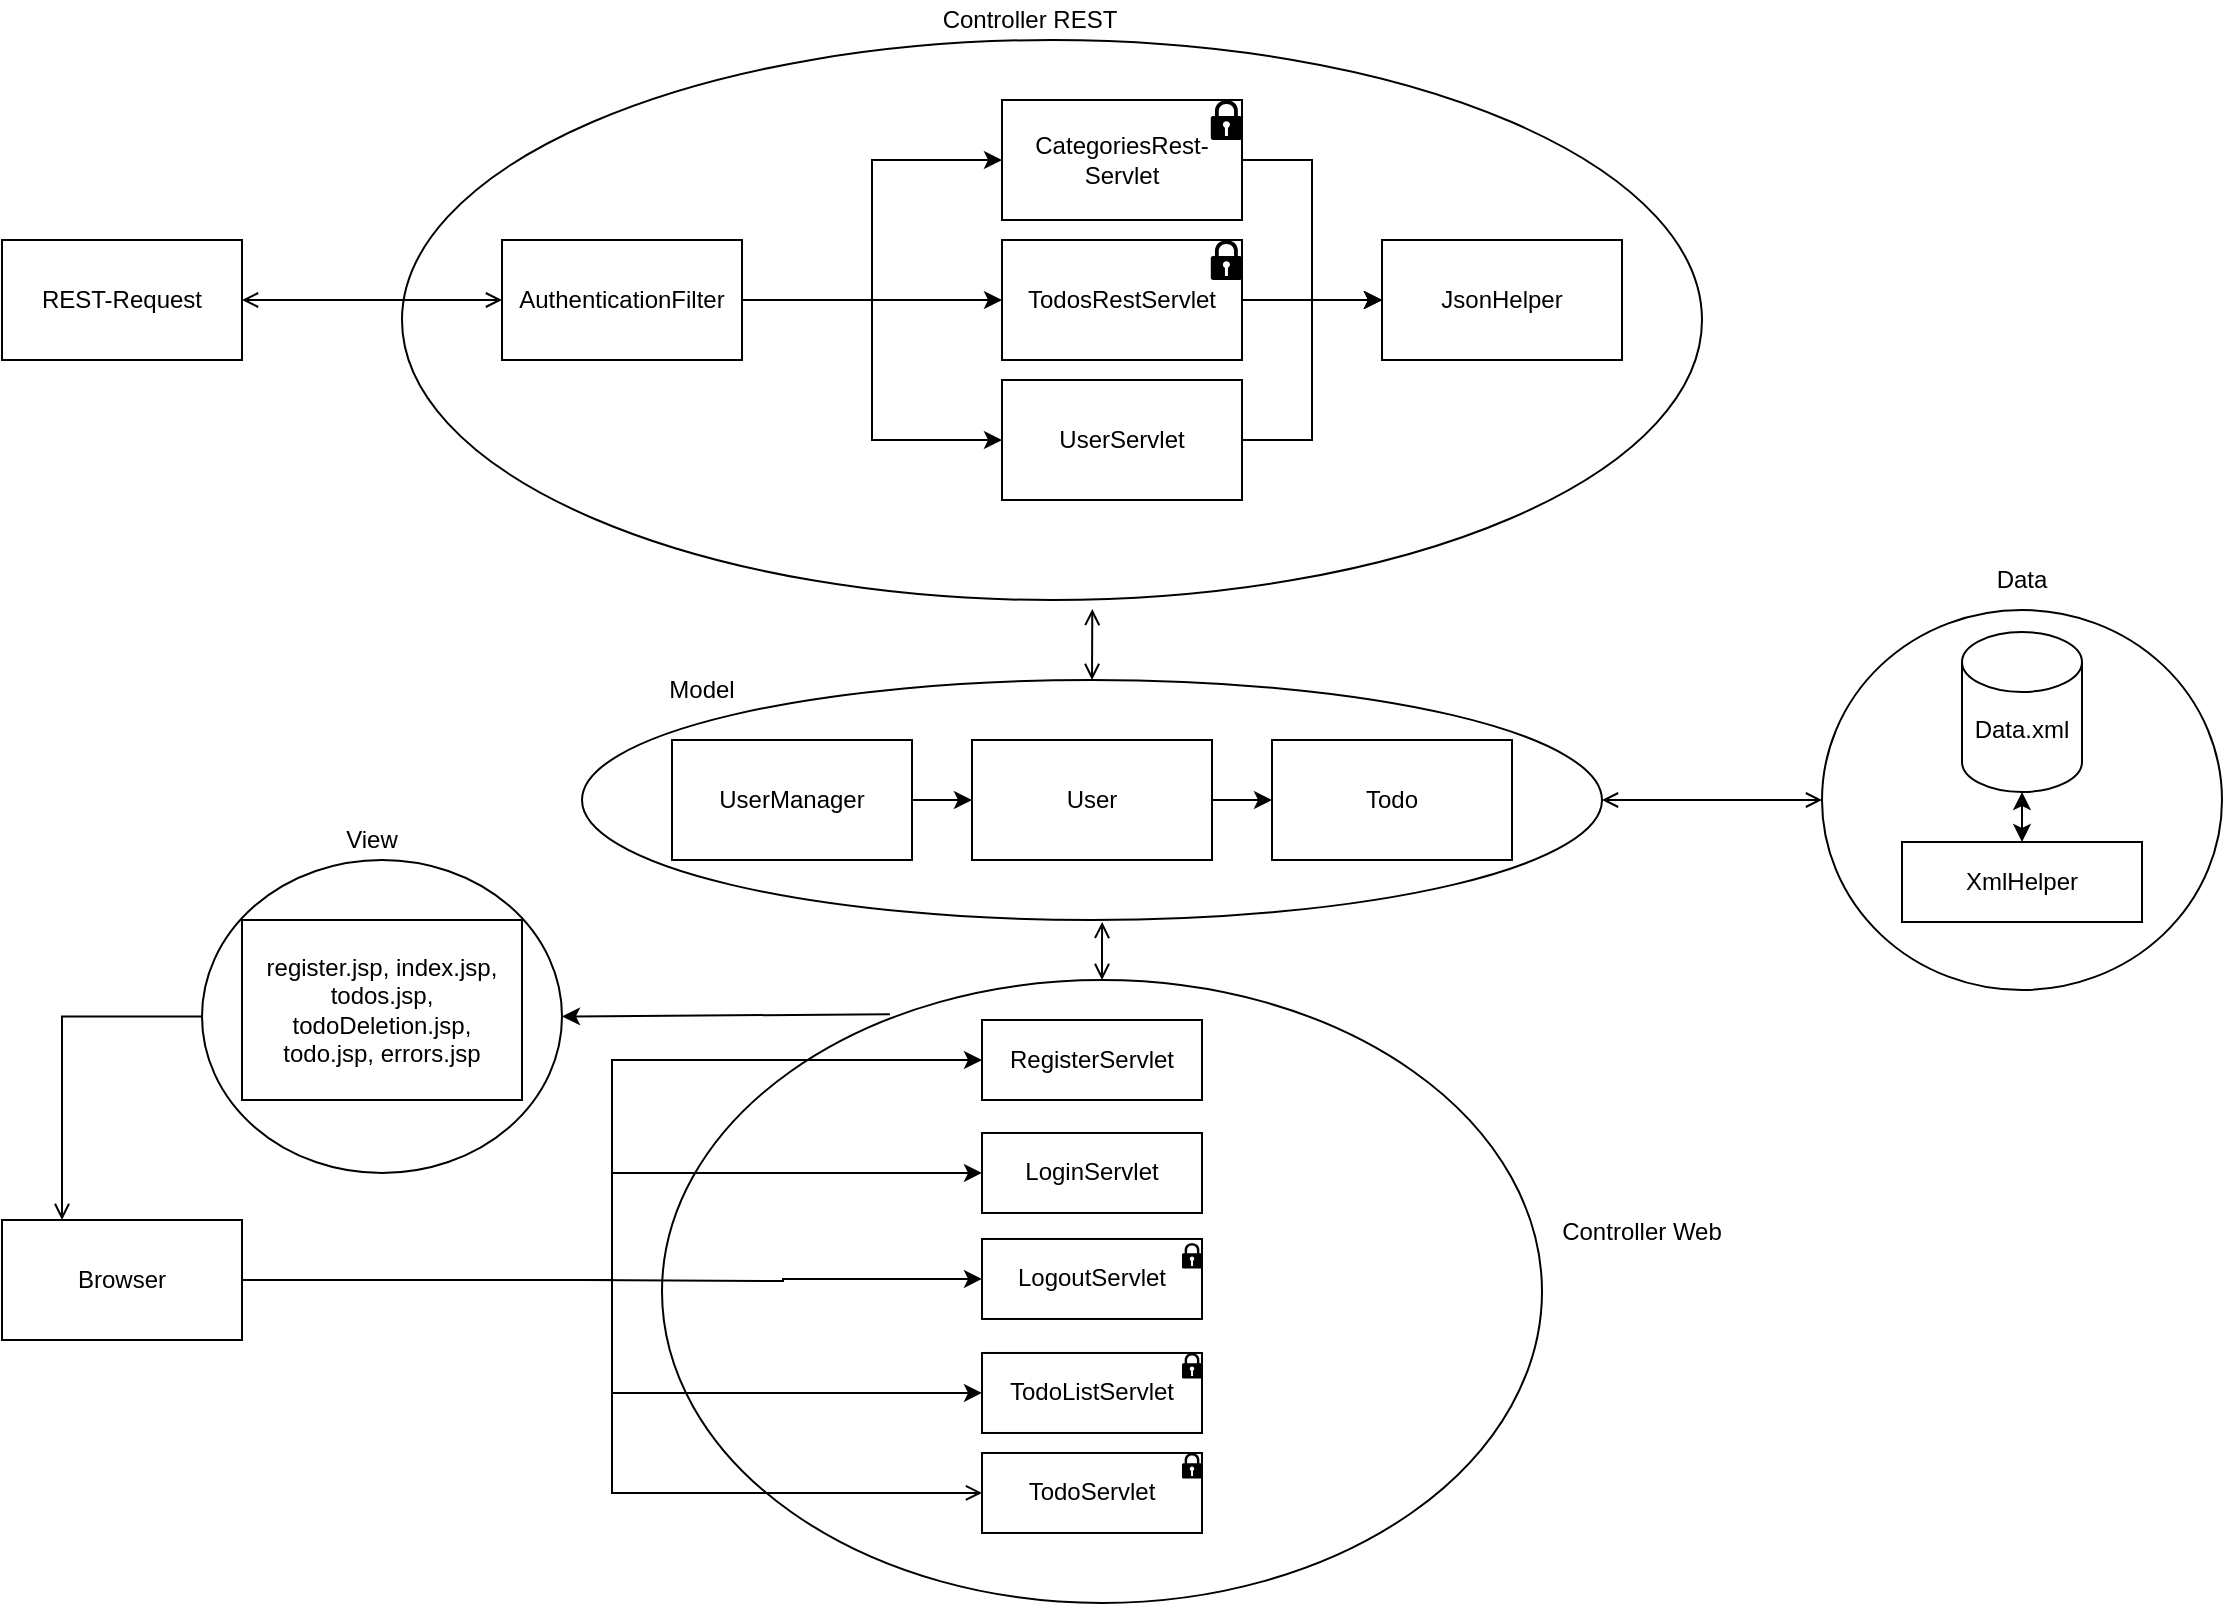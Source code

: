 <mxfile version="14.1.1" type="device"><diagram id="R40wZxtBL9CnfSnLBwkp" name="Page-1"><mxGraphModel dx="1123" dy="666" grid="1" gridSize="10" guides="1" tooltips="1" connect="1" arrows="1" fold="1" page="1" pageScale="1" pageWidth="1169" pageHeight="827" math="0" shadow="0"><root><mxCell id="0"/><mxCell id="1" parent="0"/><mxCell id="ycAPnyb2zeInHbJghZ2l-98" style="edgeStyle=orthogonalEdgeStyle;rounded=0;orthogonalLoop=1;jettySize=auto;html=1;entryX=0.51;entryY=1.008;entryDx=0;entryDy=0;entryPerimeter=0;shadow=0;startArrow=open;startFill=0;endArrow=open;endFill=0;" edge="1" parent="1" source="ycAPnyb2zeInHbJghZ2l-74" target="ycAPnyb2zeInHbJghZ2l-28"><mxGeometry relative="1" as="geometry"/></mxCell><mxCell id="ycAPnyb2zeInHbJghZ2l-74" value="" style="ellipse;whiteSpace=wrap;html=1;fillColor=none;" vertex="1" parent="1"><mxGeometry x="340" y="500" width="440" height="311.49" as="geometry"/></mxCell><mxCell id="ycAPnyb2zeInHbJghZ2l-47" style="edgeStyle=orthogonalEdgeStyle;rounded=0;orthogonalLoop=1;jettySize=auto;html=1;shadow=0;entryX=0.5;entryY=0;entryDx=0;entryDy=0;exitX=0.531;exitY=1.016;exitDx=0;exitDy=0;exitPerimeter=0;startArrow=open;startFill=0;endArrow=open;endFill=0;" edge="1" parent="1" source="ycAPnyb2zeInHbJghZ2l-27" target="ycAPnyb2zeInHbJghZ2l-28"><mxGeometry relative="1" as="geometry"><mxPoint x="870" y="320" as="targetPoint"/></mxGeometry></mxCell><mxCell id="ycAPnyb2zeInHbJghZ2l-27" value="" style="ellipse;whiteSpace=wrap;html=1;fillColor=none;" vertex="1" parent="1"><mxGeometry x="210" y="30" width="650" height="280" as="geometry"/></mxCell><mxCell id="ycAPnyb2zeInHbJghZ2l-49" style="edgeStyle=orthogonalEdgeStyle;rounded=0;orthogonalLoop=1;jettySize=auto;html=1;entryX=0;entryY=0.5;entryDx=0;entryDy=0;shadow=0;startArrow=open;startFill=0;endArrow=open;endFill=0;" edge="1" parent="1" source="ycAPnyb2zeInHbJghZ2l-28" target="ycAPnyb2zeInHbJghZ2l-30"><mxGeometry relative="1" as="geometry"/></mxCell><mxCell id="ycAPnyb2zeInHbJghZ2l-28" value="" style="ellipse;whiteSpace=wrap;html=1;fillColor=none;" vertex="1" parent="1"><mxGeometry x="300" y="350" width="510" height="120" as="geometry"/></mxCell><mxCell id="ycAPnyb2zeInHbJghZ2l-4" style="edgeStyle=orthogonalEdgeStyle;rounded=0;orthogonalLoop=1;jettySize=auto;html=1;exitX=1;exitY=0.5;exitDx=0;exitDy=0;entryX=0;entryY=0.5;entryDx=0;entryDy=0;shadow=0;startArrow=open;startFill=0;endArrow=open;endFill=0;" edge="1" parent="1" source="ycAPnyb2zeInHbJghZ2l-5" target="ycAPnyb2zeInHbJghZ2l-6"><mxGeometry relative="1" as="geometry"><mxPoint x="240" y="160" as="targetPoint"/><mxPoint x="270" y="150" as="sourcePoint"/></mxGeometry></mxCell><mxCell id="ycAPnyb2zeInHbJghZ2l-40" style="edgeStyle=orthogonalEdgeStyle;rounded=0;orthogonalLoop=1;jettySize=auto;html=1;entryX=0;entryY=0.5;entryDx=0;entryDy=0;shadow=0;" edge="1" parent="1" target="ycAPnyb2zeInHbJghZ2l-37"><mxGeometry relative="1" as="geometry"><mxPoint x="300" y="650.0" as="sourcePoint"/></mxGeometry></mxCell><mxCell id="ycAPnyb2zeInHbJghZ2l-41" style="edgeStyle=orthogonalEdgeStyle;rounded=0;orthogonalLoop=1;jettySize=auto;html=1;entryX=0;entryY=0.5;entryDx=0;entryDy=0;shadow=0;exitX=1;exitY=0.5;exitDx=0;exitDy=0;" edge="1" parent="1" source="ycAPnyb2zeInHbJghZ2l-3" target="ycAPnyb2zeInHbJghZ2l-36"><mxGeometry relative="1" as="geometry"><mxPoint x="300" y="650.0" as="sourcePoint"/></mxGeometry></mxCell><mxCell id="ycAPnyb2zeInHbJghZ2l-42" style="edgeStyle=orthogonalEdgeStyle;rounded=0;orthogonalLoop=1;jettySize=auto;html=1;entryX=0;entryY=0.5;entryDx=0;entryDy=0;shadow=0;exitX=1;exitY=0.5;exitDx=0;exitDy=0;" edge="1" parent="1" source="ycAPnyb2zeInHbJghZ2l-3" target="ycAPnyb2zeInHbJghZ2l-34"><mxGeometry relative="1" as="geometry"><mxPoint x="300" y="650.0" as="sourcePoint"/></mxGeometry></mxCell><mxCell id="ycAPnyb2zeInHbJghZ2l-43" style="edgeStyle=orthogonalEdgeStyle;rounded=0;orthogonalLoop=1;jettySize=auto;html=1;entryX=0;entryY=0.5;entryDx=0;entryDy=0;shadow=0;exitX=1;exitY=0.5;exitDx=0;exitDy=0;" edge="1" parent="1" source="ycAPnyb2zeInHbJghZ2l-3" target="ycAPnyb2zeInHbJghZ2l-38"><mxGeometry relative="1" as="geometry"><mxPoint x="300" y="650.0" as="sourcePoint"/></mxGeometry></mxCell><mxCell id="ycAPnyb2zeInHbJghZ2l-44" style="edgeStyle=orthogonalEdgeStyle;rounded=0;orthogonalLoop=1;jettySize=auto;html=1;entryX=0;entryY=0.5;entryDx=0;entryDy=0;shadow=0;endArrow=open;endFill=0;startArrow=none;startFill=0;exitX=1;exitY=0.5;exitDx=0;exitDy=0;" edge="1" parent="1" source="ycAPnyb2zeInHbJghZ2l-3" target="ycAPnyb2zeInHbJghZ2l-39"><mxGeometry relative="1" as="geometry"><mxPoint x="300" y="650.0" as="sourcePoint"/></mxGeometry></mxCell><mxCell id="ycAPnyb2zeInHbJghZ2l-3" value="Browser" style="rounded=0;whiteSpace=wrap;html=1;" vertex="1" parent="1"><mxGeometry x="10" y="620" width="120" height="60" as="geometry"/></mxCell><mxCell id="ycAPnyb2zeInHbJghZ2l-5" value="REST-Request" style="rounded=0;whiteSpace=wrap;html=1;" vertex="1" parent="1"><mxGeometry x="10" y="130" width="120" height="60" as="geometry"/></mxCell><mxCell id="ycAPnyb2zeInHbJghZ2l-12" style="edgeStyle=orthogonalEdgeStyle;rounded=0;orthogonalLoop=1;jettySize=auto;html=1;entryX=0;entryY=0.5;entryDx=0;entryDy=0;shadow=0;" edge="1" parent="1" source="ycAPnyb2zeInHbJghZ2l-6" target="ycAPnyb2zeInHbJghZ2l-7"><mxGeometry relative="1" as="geometry"/></mxCell><mxCell id="ycAPnyb2zeInHbJghZ2l-13" style="edgeStyle=orthogonalEdgeStyle;rounded=0;orthogonalLoop=1;jettySize=auto;html=1;entryX=0;entryY=0.5;entryDx=0;entryDy=0;shadow=0;" edge="1" parent="1" source="ycAPnyb2zeInHbJghZ2l-6" target="ycAPnyb2zeInHbJghZ2l-8"><mxGeometry relative="1" as="geometry"/></mxCell><mxCell id="ycAPnyb2zeInHbJghZ2l-14" style="edgeStyle=orthogonalEdgeStyle;rounded=0;orthogonalLoop=1;jettySize=auto;html=1;entryX=0;entryY=0.5;entryDx=0;entryDy=0;shadow=0;" edge="1" parent="1" source="ycAPnyb2zeInHbJghZ2l-6" target="ycAPnyb2zeInHbJghZ2l-9"><mxGeometry relative="1" as="geometry"/></mxCell><mxCell id="ycAPnyb2zeInHbJghZ2l-6" value="AuthenticationFilter" style="rounded=0;whiteSpace=wrap;html=1;" vertex="1" parent="1"><mxGeometry x="260" y="130" width="120" height="60" as="geometry"/></mxCell><mxCell id="ycAPnyb2zeInHbJghZ2l-52" style="edgeStyle=orthogonalEdgeStyle;rounded=0;orthogonalLoop=1;jettySize=auto;html=1;entryX=0;entryY=0.5;entryDx=0;entryDy=0;shadow=0;" edge="1" parent="1" source="ycAPnyb2zeInHbJghZ2l-7" target="ycAPnyb2zeInHbJghZ2l-32"><mxGeometry relative="1" as="geometry"/></mxCell><mxCell id="ycAPnyb2zeInHbJghZ2l-7" value="CategoriesRest-Servlet" style="rounded=0;whiteSpace=wrap;html=1;" vertex="1" parent="1"><mxGeometry x="510" y="60" width="120" height="60" as="geometry"/></mxCell><mxCell id="ycAPnyb2zeInHbJghZ2l-53" style="edgeStyle=orthogonalEdgeStyle;rounded=0;orthogonalLoop=1;jettySize=auto;html=1;entryX=0;entryY=0.5;entryDx=0;entryDy=0;shadow=0;" edge="1" parent="1" source="ycAPnyb2zeInHbJghZ2l-8" target="ycAPnyb2zeInHbJghZ2l-32"><mxGeometry relative="1" as="geometry"/></mxCell><mxCell id="ycAPnyb2zeInHbJghZ2l-8" value="TodosRestServlet" style="rounded=0;whiteSpace=wrap;html=1;" vertex="1" parent="1"><mxGeometry x="510" y="130" width="120" height="60" as="geometry"/></mxCell><mxCell id="ycAPnyb2zeInHbJghZ2l-54" style="edgeStyle=orthogonalEdgeStyle;rounded=0;orthogonalLoop=1;jettySize=auto;html=1;entryX=0;entryY=0.5;entryDx=0;entryDy=0;shadow=0;" edge="1" parent="1" source="ycAPnyb2zeInHbJghZ2l-9" target="ycAPnyb2zeInHbJghZ2l-32"><mxGeometry relative="1" as="geometry"/></mxCell><mxCell id="ycAPnyb2zeInHbJghZ2l-9" value="UserServlet" style="rounded=0;whiteSpace=wrap;html=1;" vertex="1" parent="1"><mxGeometry x="510" y="200" width="120" height="60" as="geometry"/></mxCell><mxCell id="ycAPnyb2zeInHbJghZ2l-16" value="" style="aspect=fixed;pointerEvents=1;shadow=0;dashed=0;html=1;strokeColor=none;labelPosition=center;verticalLabelPosition=bottom;verticalAlign=top;align=center;shape=mxgraph.mscae.enterprise.lock;fillColor=#000000;" vertex="1" parent="1"><mxGeometry x="614.4" y="60" width="15.6" height="20" as="geometry"/></mxCell><mxCell id="ycAPnyb2zeInHbJghZ2l-19" value="" style="aspect=fixed;pointerEvents=1;shadow=0;dashed=0;html=1;strokeColor=none;labelPosition=center;verticalLabelPosition=bottom;verticalAlign=top;align=center;shape=mxgraph.mscae.enterprise.lock;fillColor=#000000;" vertex="1" parent="1"><mxGeometry x="614.4" y="130" width="15.6" height="20" as="geometry"/></mxCell><mxCell id="ycAPnyb2zeInHbJghZ2l-24" style="edgeStyle=orthogonalEdgeStyle;rounded=0;orthogonalLoop=1;jettySize=auto;html=1;shadow=0;" edge="1" parent="1" source="ycAPnyb2zeInHbJghZ2l-21" target="ycAPnyb2zeInHbJghZ2l-22"><mxGeometry relative="1" as="geometry"/></mxCell><mxCell id="ycAPnyb2zeInHbJghZ2l-21" value="UserManager" style="rounded=0;whiteSpace=wrap;html=1;" vertex="1" parent="1"><mxGeometry x="345" y="380" width="120" height="60" as="geometry"/></mxCell><mxCell id="ycAPnyb2zeInHbJghZ2l-25" style="edgeStyle=orthogonalEdgeStyle;rounded=0;orthogonalLoop=1;jettySize=auto;html=1;shadow=0;" edge="1" parent="1" source="ycAPnyb2zeInHbJghZ2l-22" target="ycAPnyb2zeInHbJghZ2l-23"><mxGeometry relative="1" as="geometry"/></mxCell><mxCell id="ycAPnyb2zeInHbJghZ2l-22" value="User" style="rounded=0;whiteSpace=wrap;html=1;" vertex="1" parent="1"><mxGeometry x="495" y="380" width="120" height="60" as="geometry"/></mxCell><mxCell id="ycAPnyb2zeInHbJghZ2l-23" value="Todo" style="rounded=0;whiteSpace=wrap;html=1;" vertex="1" parent="1"><mxGeometry x="645" y="380" width="120" height="60" as="geometry"/></mxCell><mxCell id="ycAPnyb2zeInHbJghZ2l-30" value="" style="ellipse;whiteSpace=wrap;html=1;fillColor=none;" vertex="1" parent="1"><mxGeometry x="920" y="315" width="200" height="190" as="geometry"/></mxCell><mxCell id="ycAPnyb2zeInHbJghZ2l-68" style="edgeStyle=orthogonalEdgeStyle;rounded=0;orthogonalLoop=1;jettySize=auto;html=1;entryX=0.5;entryY=1;entryDx=0;entryDy=0;entryPerimeter=0;shadow=0;startArrow=classic;startFill=1;" edge="1" parent="1" source="ycAPnyb2zeInHbJghZ2l-31" target="ycAPnyb2zeInHbJghZ2l-65"><mxGeometry relative="1" as="geometry"/></mxCell><mxCell id="ycAPnyb2zeInHbJghZ2l-31" value="XmlHelper" style="rounded=0;whiteSpace=wrap;html=1;" vertex="1" parent="1"><mxGeometry x="960" y="431" width="120" height="40" as="geometry"/></mxCell><mxCell id="ycAPnyb2zeInHbJghZ2l-32" value="JsonHelper" style="rounded=0;whiteSpace=wrap;html=1;" vertex="1" parent="1"><mxGeometry x="700" y="130" width="120" height="60" as="geometry"/></mxCell><mxCell id="ycAPnyb2zeInHbJghZ2l-34" value="RegisterServlet" style="rounded=0;whiteSpace=wrap;html=1;" vertex="1" parent="1"><mxGeometry x="500" y="520" width="110" height="40" as="geometry"/></mxCell><mxCell id="ycAPnyb2zeInHbJghZ2l-36" value="LoginServlet" style="rounded=0;whiteSpace=wrap;html=1;" vertex="1" parent="1"><mxGeometry x="500" y="576.49" width="110" height="40" as="geometry"/></mxCell><mxCell id="ycAPnyb2zeInHbJghZ2l-37" value="LogoutServlet" style="rounded=0;whiteSpace=wrap;html=1;" vertex="1" parent="1"><mxGeometry x="500" y="629.49" width="110" height="40" as="geometry"/></mxCell><mxCell id="ycAPnyb2zeInHbJghZ2l-38" value="TodoListServlet" style="rounded=0;whiteSpace=wrap;html=1;" vertex="1" parent="1"><mxGeometry x="500" y="686.49" width="110" height="40" as="geometry"/></mxCell><mxCell id="ycAPnyb2zeInHbJghZ2l-39" value="TodoServlet" style="rounded=0;whiteSpace=wrap;html=1;" vertex="1" parent="1"><mxGeometry x="500" y="736.49" width="110" height="40" as="geometry"/></mxCell><mxCell id="ycAPnyb2zeInHbJghZ2l-58" value="" style="aspect=fixed;pointerEvents=1;shadow=0;dashed=0;html=1;strokeColor=none;labelPosition=center;verticalLabelPosition=bottom;verticalAlign=top;align=center;shape=mxgraph.mscae.enterprise.lock;fillColor=#000000;" vertex="1" parent="1"><mxGeometry x="600" y="631.49" width="10" height="12.82" as="geometry"/></mxCell><mxCell id="ycAPnyb2zeInHbJghZ2l-62" value="Controller REST" style="text;html=1;strokeColor=none;fillColor=none;align=center;verticalAlign=middle;whiteSpace=wrap;rounded=0;" vertex="1" parent="1"><mxGeometry x="464" y="10" width="120" height="20" as="geometry"/></mxCell><mxCell id="ycAPnyb2zeInHbJghZ2l-65" value="" style="shape=cylinder3;whiteSpace=wrap;html=1;boundedLbl=1;backgroundOutline=1;size=15;fillColor=none;" vertex="1" parent="1"><mxGeometry x="990" y="326" width="60" height="80" as="geometry"/></mxCell><mxCell id="ycAPnyb2zeInHbJghZ2l-66" value="Data.xml" style="text;html=1;strokeColor=none;fillColor=none;align=center;verticalAlign=middle;whiteSpace=wrap;rounded=0;" vertex="1" parent="1"><mxGeometry x="1000" y="365" width="40" height="20" as="geometry"/></mxCell><mxCell id="ycAPnyb2zeInHbJghZ2l-85" value="Controller Web" style="text;html=1;strokeColor=none;fillColor=none;align=center;verticalAlign=middle;whiteSpace=wrap;rounded=0;" vertex="1" parent="1"><mxGeometry x="770" y="616.49" width="120" height="20" as="geometry"/></mxCell><mxCell id="ycAPnyb2zeInHbJghZ2l-86" value="" style="aspect=fixed;pointerEvents=1;shadow=0;dashed=0;html=1;strokeColor=none;labelPosition=center;verticalLabelPosition=bottom;verticalAlign=top;align=center;shape=mxgraph.mscae.enterprise.lock;fillColor=#000000;" vertex="1" parent="1"><mxGeometry x="600" y="686.49" width="10" height="12.82" as="geometry"/></mxCell><mxCell id="ycAPnyb2zeInHbJghZ2l-87" value="" style="aspect=fixed;pointerEvents=1;shadow=0;dashed=0;html=1;strokeColor=none;labelPosition=center;verticalLabelPosition=bottom;verticalAlign=top;align=center;shape=mxgraph.mscae.enterprise.lock;fillColor=#000000;" vertex="1" parent="1"><mxGeometry x="600" y="736.49" width="10" height="12.82" as="geometry"/></mxCell><mxCell id="ycAPnyb2zeInHbJghZ2l-88" value="Model" style="text;html=1;strokeColor=none;fillColor=none;align=center;verticalAlign=middle;whiteSpace=wrap;rounded=0;" vertex="1" parent="1"><mxGeometry x="300.0" y="345" width="120" height="20" as="geometry"/></mxCell><mxCell id="ycAPnyb2zeInHbJghZ2l-89" value="Data" style="text;html=1;strokeColor=none;fillColor=none;align=center;verticalAlign=middle;whiteSpace=wrap;rounded=0;" vertex="1" parent="1"><mxGeometry x="960" y="290" width="120" height="20" as="geometry"/></mxCell><mxCell id="ycAPnyb2zeInHbJghZ2l-100" style="edgeStyle=orthogonalEdgeStyle;rounded=0;orthogonalLoop=1;jettySize=auto;html=1;exitX=0;exitY=0.5;exitDx=0;exitDy=0;entryX=0.25;entryY=0;entryDx=0;entryDy=0;shadow=0;startArrow=none;startFill=0;endArrow=open;endFill=0;" edge="1" parent="1" source="ycAPnyb2zeInHbJghZ2l-93" target="ycAPnyb2zeInHbJghZ2l-3"><mxGeometry relative="1" as="geometry"><Array as="points"><mxPoint x="40" y="518"/></Array></mxGeometry></mxCell><mxCell id="ycAPnyb2zeInHbJghZ2l-93" value="" style="ellipse;whiteSpace=wrap;html=1;fillColor=none;" vertex="1" parent="1"><mxGeometry x="110" y="440" width="180" height="156.49" as="geometry"/></mxCell><mxCell id="ycAPnyb2zeInHbJghZ2l-94" value="register.jsp, index.jsp, todos.jsp, todoDeletion.jsp,&lt;br&gt;todo.jsp, errors.jsp" style="rounded=0;whiteSpace=wrap;html=1;" vertex="1" parent="1"><mxGeometry x="130" y="470" width="140" height="90" as="geometry"/></mxCell><mxCell id="ycAPnyb2zeInHbJghZ2l-95" value="View" style="text;html=1;strokeColor=none;fillColor=none;align=center;verticalAlign=middle;whiteSpace=wrap;rounded=0;" vertex="1" parent="1"><mxGeometry x="135.0" y="420" width="120" height="20" as="geometry"/></mxCell><mxCell id="ycAPnyb2zeInHbJghZ2l-99" value="" style="endArrow=classic;html=1;shadow=0;entryX=1;entryY=0.5;entryDx=0;entryDy=0;exitX=0.259;exitY=0.055;exitDx=0;exitDy=0;exitPerimeter=0;" edge="1" parent="1" source="ycAPnyb2zeInHbJghZ2l-74" target="ycAPnyb2zeInHbJghZ2l-93"><mxGeometry width="50" height="50" relative="1" as="geometry"><mxPoint x="360" y="530" as="sourcePoint"/><mxPoint x="450" y="430" as="targetPoint"/></mxGeometry></mxCell></root></mxGraphModel></diagram></mxfile>